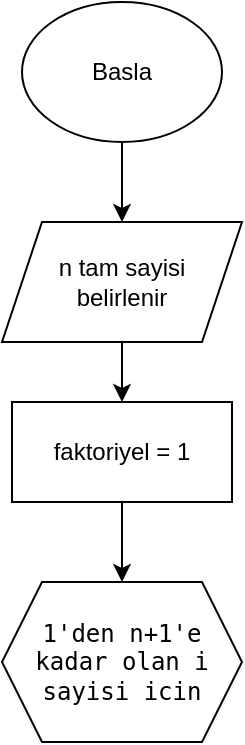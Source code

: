 <mxfile version="21.7.2" type="github">
  <diagram name="Page-1" id="gcEwn29loAmzJmmoTVuH">
    <mxGraphModel dx="1105" dy="596" grid="1" gridSize="10" guides="1" tooltips="1" connect="1" arrows="1" fold="1" page="1" pageScale="1" pageWidth="850" pageHeight="1100" math="0" shadow="0">
      <root>
        <mxCell id="0" />
        <mxCell id="1" parent="0" />
        <mxCell id="92CLc1SvpzJkLs1COwhI-2" style="edgeStyle=orthogonalEdgeStyle;rounded=0;orthogonalLoop=1;jettySize=auto;html=1;" edge="1" parent="1" source="92CLc1SvpzJkLs1COwhI-1">
          <mxGeometry relative="1" as="geometry">
            <mxPoint x="410" y="110" as="targetPoint" />
          </mxGeometry>
        </mxCell>
        <mxCell id="92CLc1SvpzJkLs1COwhI-1" value="Basla" style="ellipse;whiteSpace=wrap;html=1;" vertex="1" parent="1">
          <mxGeometry x="360" width="100" height="70" as="geometry" />
        </mxCell>
        <mxCell id="92CLc1SvpzJkLs1COwhI-5" style="edgeStyle=orthogonalEdgeStyle;rounded=0;orthogonalLoop=1;jettySize=auto;html=1;entryX=0.5;entryY=0;entryDx=0;entryDy=0;" edge="1" parent="1" target="92CLc1SvpzJkLs1COwhI-4">
          <mxGeometry relative="1" as="geometry">
            <mxPoint x="410" y="160" as="sourcePoint" />
            <Array as="points">
              <mxPoint x="410" y="180" />
              <mxPoint x="410" y="180" />
            </Array>
          </mxGeometry>
        </mxCell>
        <mxCell id="92CLc1SvpzJkLs1COwhI-7" style="edgeStyle=orthogonalEdgeStyle;rounded=0;orthogonalLoop=1;jettySize=auto;html=1;" edge="1" parent="1" source="92CLc1SvpzJkLs1COwhI-4" target="92CLc1SvpzJkLs1COwhI-8">
          <mxGeometry relative="1" as="geometry">
            <mxPoint x="410" y="300" as="targetPoint" />
          </mxGeometry>
        </mxCell>
        <mxCell id="92CLc1SvpzJkLs1COwhI-4" value="faktoriyel = 1" style="rounded=0;whiteSpace=wrap;html=1;" vertex="1" parent="1">
          <mxGeometry x="355" y="200" width="110" height="50" as="geometry" />
        </mxCell>
        <mxCell id="92CLc1SvpzJkLs1COwhI-6" value="&lt;div&gt;n tam sayisi&lt;/div&gt;&lt;div&gt;belirlenir&lt;br&gt;&lt;/div&gt;" style="shape=parallelogram;perimeter=parallelogramPerimeter;whiteSpace=wrap;html=1;fixedSize=1;" vertex="1" parent="1">
          <mxGeometry x="350" y="110" width="120" height="60" as="geometry" />
        </mxCell>
        <mxCell id="92CLc1SvpzJkLs1COwhI-8" value="&lt;pre&gt;1&#39;den n+1&#39;e&lt;br&gt;kadar olan i&lt;br&gt;sayisi icin&lt;br&gt;&lt;/pre&gt;" style="shape=hexagon;perimeter=hexagonPerimeter2;whiteSpace=wrap;html=1;fixedSize=1;" vertex="1" parent="1">
          <mxGeometry x="350" y="290" width="120" height="80" as="geometry" />
        </mxCell>
      </root>
    </mxGraphModel>
  </diagram>
</mxfile>
